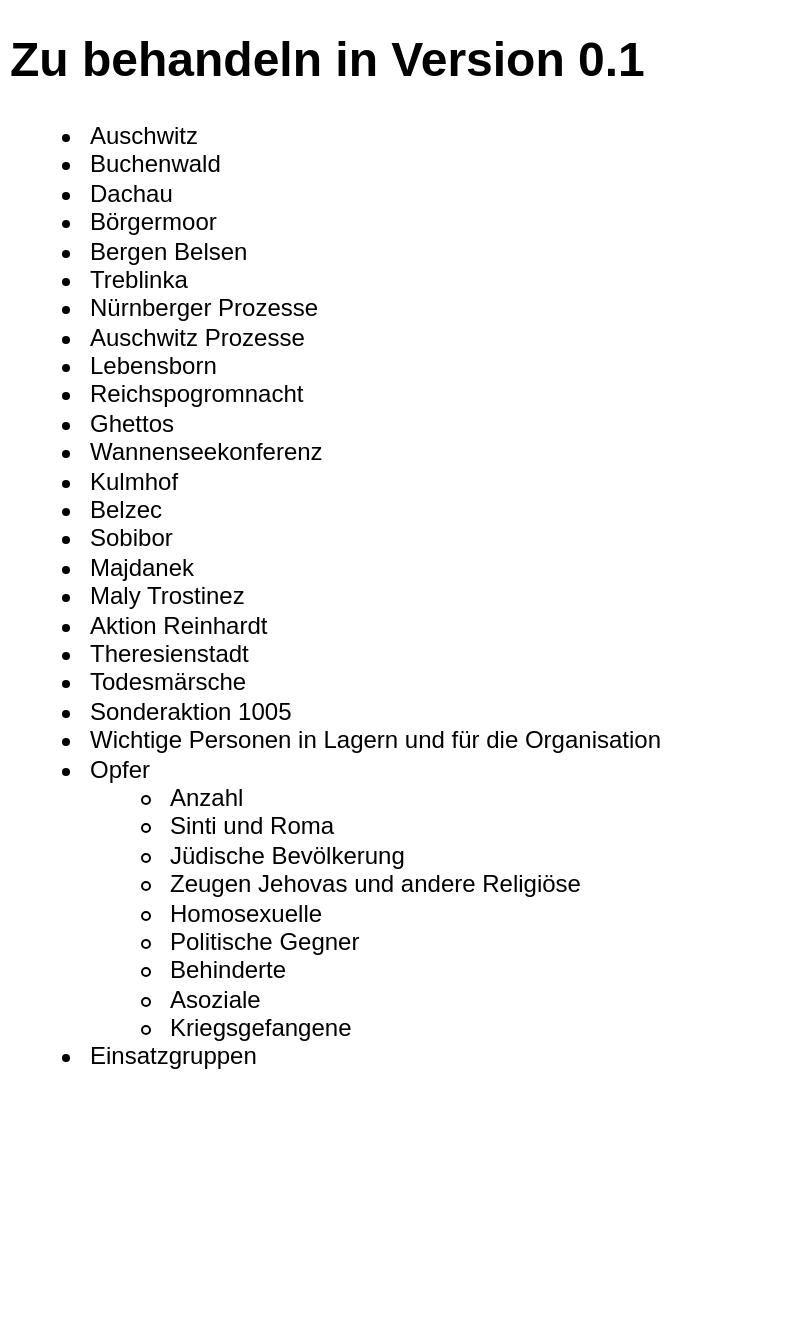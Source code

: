 <mxfile version="14.1.1" type="github">
  <diagram id="IGmzV7Nyd5szp8fiv_cl" name="Page-1">
    <mxGraphModel dx="447" dy="1832" grid="1" gridSize="10" guides="1" tooltips="1" connect="1" arrows="1" fold="1" page="1" pageScale="1" pageWidth="827" pageHeight="1169" math="0" shadow="0">
      <root>
        <mxCell id="0" />
        <mxCell id="1" parent="0" />
        <mxCell id="ljJuRXjwJsTKUHpfunZc-2" value="&lt;h1&gt;Zu behandeln in Version 0.1&lt;/h1&gt;&lt;p&gt;&lt;/p&gt;&lt;ul&gt;&lt;li&gt;Auschwitz&lt;/li&gt;&lt;li&gt;Buchenwald&lt;/li&gt;&lt;li&gt;Dachau&lt;/li&gt;&lt;li&gt;Börgermoor&lt;/li&gt;&lt;li&gt;Bergen Belsen&lt;/li&gt;&lt;li&gt;Treblinka&lt;/li&gt;&lt;li&gt;Nürnberger Prozesse&lt;/li&gt;&lt;li&gt;Auschwitz Prozesse&lt;/li&gt;&lt;li&gt;Lebensborn&lt;/li&gt;&lt;li&gt;Reichspogromnacht&lt;/li&gt;&lt;li&gt;Ghettos&lt;/li&gt;&lt;li&gt;Wannenseekonferenz&lt;/li&gt;&lt;li&gt;Kulmhof&lt;/li&gt;&lt;li&gt;Belzec&lt;/li&gt;&lt;li&gt;Sobibor&lt;/li&gt;&lt;li&gt;Majdanek&lt;/li&gt;&lt;li&gt;Maly Trostinez&lt;/li&gt;&lt;li&gt;Aktion Reinhardt&lt;/li&gt;&lt;li&gt;Theresienstadt&lt;/li&gt;&lt;li&gt;Todesmärsche&lt;/li&gt;&lt;li&gt;Sonderaktion 1005&lt;/li&gt;&lt;li&gt;Wichtige Personen in Lagern und für die Organisation&lt;/li&gt;&lt;li&gt;Opfer&lt;/li&gt;&lt;ul&gt;&lt;li&gt;Anzahl&lt;/li&gt;&lt;li&gt;Sinti und Roma&lt;/li&gt;&lt;li&gt;Jüdische Bevölkerung&lt;/li&gt;&lt;li&gt;Zeugen Jehovas und andere Religiöse&lt;/li&gt;&lt;li&gt;Homosexuelle&lt;/li&gt;&lt;li&gt;Politische Gegner&lt;/li&gt;&lt;li&gt;Behinderte&lt;/li&gt;&lt;li&gt;Asoziale&lt;/li&gt;&lt;li&gt;Kriegsgefangene&lt;/li&gt;&lt;/ul&gt;&lt;li&gt;Einsatzgruppen&lt;/li&gt;&lt;/ul&gt;&lt;p&gt;&lt;/p&gt;" style="text;html=1;strokeColor=none;fillColor=none;spacing=5;spacingTop=-20;whiteSpace=wrap;overflow=hidden;rounded=0;" vertex="1" parent="1">
          <mxGeometry width="400" height="650" as="geometry" />
        </mxCell>
      </root>
    </mxGraphModel>
  </diagram>
</mxfile>
